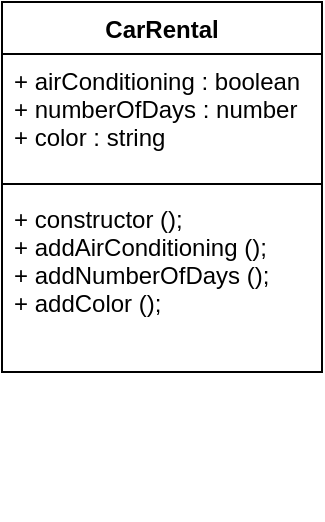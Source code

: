 <mxfile>
    <diagram id="ZYGVRQs4a2gChUyEGK91" name="Page-1">
        <mxGraphModel dx="734" dy="256" grid="0" gridSize="10" guides="1" tooltips="1" connect="1" arrows="1" fold="1" page="1" pageScale="1" pageWidth="827" pageHeight="1169" math="0" shadow="0">
            <root>
                <mxCell id="0"/>
                <mxCell id="1" parent="0"/>
                <mxCell id="3n9zSRuVYzRCsIbC7iL8-54" value="" style="text;strokeColor=none;fillColor=none;align=left;verticalAlign=middle;spacingTop=-1;spacingLeft=4;spacingRight=4;rotatable=0;labelPosition=right;points=[];portConstraint=eastwest;" parent="1" vertex="1">
                    <mxGeometry x="320" y="620" width="20" height="14" as="geometry"/>
                </mxCell>
                <mxCell id="6yq3YjC9SRu9V7sOjZMM-5" value="CarRental" style="swimlane;fontStyle=1;align=center;verticalAlign=top;childLayout=stackLayout;horizontal=1;startSize=26;horizontalStack=0;resizeParent=1;resizeParentMax=0;resizeLast=0;collapsible=1;marginBottom=0;" parent="1" vertex="1">
                    <mxGeometry x="241" y="375" width="160" height="185" as="geometry"/>
                </mxCell>
                <mxCell id="6yq3YjC9SRu9V7sOjZMM-6" value="+ airConditioning : boolean&#10;+ numberOfDays : number&#10;+ color : string" style="text;strokeColor=none;fillColor=none;align=left;verticalAlign=top;spacingLeft=4;spacingRight=4;overflow=hidden;rotatable=0;points=[[0,0.5],[1,0.5]];portConstraint=eastwest;" parent="6yq3YjC9SRu9V7sOjZMM-5" vertex="1">
                    <mxGeometry y="26" width="160" height="61" as="geometry"/>
                </mxCell>
                <mxCell id="6yq3YjC9SRu9V7sOjZMM-7" value="" style="line;strokeWidth=1;fillColor=none;align=left;verticalAlign=middle;spacingTop=-1;spacingLeft=3;spacingRight=3;rotatable=0;labelPosition=right;points=[];portConstraint=eastwest;" parent="6yq3YjC9SRu9V7sOjZMM-5" vertex="1">
                    <mxGeometry y="87" width="160" height="8" as="geometry"/>
                </mxCell>
                <mxCell id="6yq3YjC9SRu9V7sOjZMM-8" value="+ constructor ();&#10;+ addAirConditioning ();&#10;+ addNumberOfDays ();&#10;+ addColor ();" style="text;strokeColor=none;fillColor=none;align=left;verticalAlign=top;spacingLeft=4;spacingRight=4;overflow=hidden;rotatable=0;points=[[0,0.5],[1,0.5]];portConstraint=eastwest;" parent="6yq3YjC9SRu9V7sOjZMM-5" vertex="1">
                    <mxGeometry y="95" width="160" height="90" as="geometry"/>
                </mxCell>
            </root>
        </mxGraphModel>
    </diagram>
</mxfile>